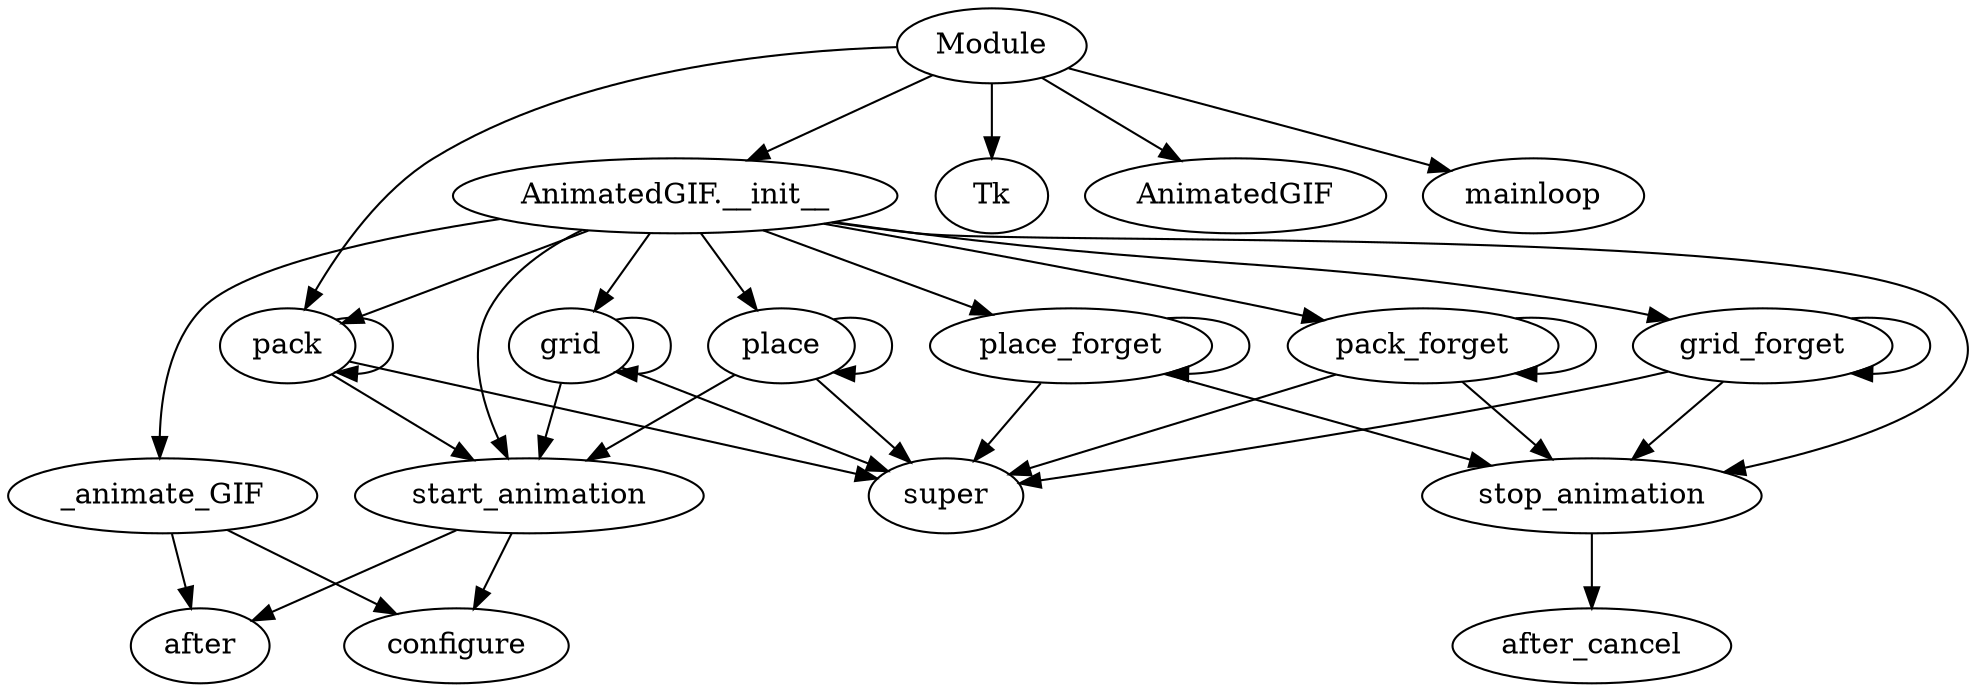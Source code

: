 digraph  {
start_animation;
configure;
after;
stop_animation;
after_cancel;
_animate_GIF;
pack;
super;
grid;
place;
pack_forget;
grid_forget;
place_forget;
Module;
"AnimatedGIF.__init__";
Tk;
AnimatedGIF;
mainloop;
start_animation -> configure;
start_animation -> after;
stop_animation -> after_cancel;
_animate_GIF -> configure;
_animate_GIF -> after;
pack -> start_animation;
pack -> pack;
pack -> super;
grid -> start_animation;
grid -> grid;
grid -> super;
place -> start_animation;
place -> place;
place -> super;
pack_forget -> stop_animation;
pack_forget -> pack_forget;
pack_forget -> super;
grid_forget -> stop_animation;
grid_forget -> grid_forget;
grid_forget -> super;
place_forget -> stop_animation;
place_forget -> place_forget;
place_forget -> super;
Module -> "AnimatedGIF.__init__";
Module -> Tk;
Module -> AnimatedGIF;
Module -> pack;
Module -> mainloop;
"AnimatedGIF.__init__" -> start_animation;
"AnimatedGIF.__init__" -> stop_animation;
"AnimatedGIF.__init__" -> _animate_GIF;
"AnimatedGIF.__init__" -> pack;
"AnimatedGIF.__init__" -> grid;
"AnimatedGIF.__init__" -> place;
"AnimatedGIF.__init__" -> pack_forget;
"AnimatedGIF.__init__" -> grid_forget;
"AnimatedGIF.__init__" -> place_forget;
}
